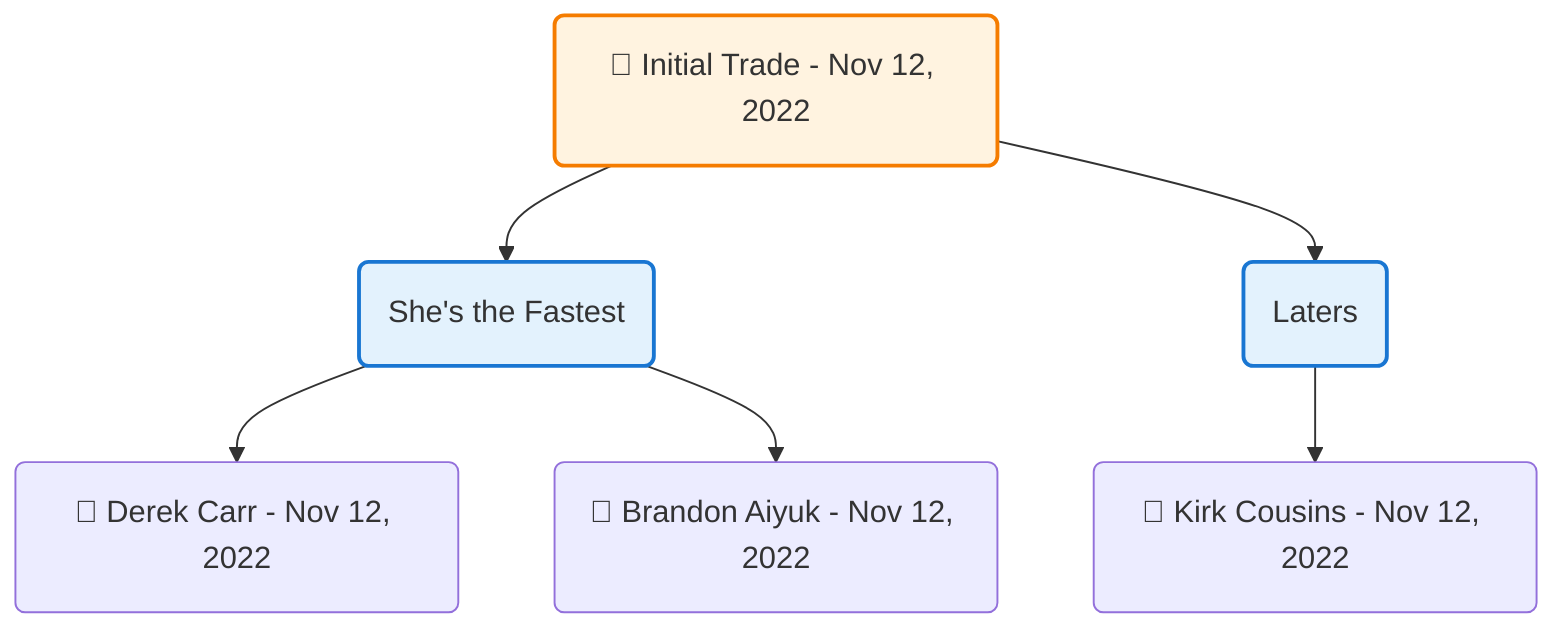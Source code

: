 flowchart TD

    TRADE_MAIN("🔄 Initial Trade - Nov 12, 2022")
    TEAM_1("She's the Fastest")
    TEAM_2("Laters")
    NODE_fd027af1-9c5b-40d1-b22c-1f45d7ae8a46("🔄 Derek Carr - Nov 12, 2022")
    NODE_788e0048-0dcd-476b-8827-3dcae6ce33e4("🔄 Kirk Cousins - Nov 12, 2022")
    NODE_a847cd9b-edb9-4a62-9213-7b6f32191225("🔄 Brandon Aiyuk - Nov 12, 2022")

    TRADE_MAIN --> TEAM_1
    TRADE_MAIN --> TEAM_2
    TEAM_1 --> NODE_fd027af1-9c5b-40d1-b22c-1f45d7ae8a46
    TEAM_2 --> NODE_788e0048-0dcd-476b-8827-3dcae6ce33e4
    TEAM_1 --> NODE_a847cd9b-edb9-4a62-9213-7b6f32191225

    %% Node styling
    classDef teamNode fill:#e3f2fd,stroke:#1976d2,stroke-width:2px
    classDef tradeNode fill:#fff3e0,stroke:#f57c00,stroke-width:2px
    classDef playerNode fill:#f3e5f5,stroke:#7b1fa2,stroke-width:1px
    classDef nonRootPlayerNode fill:#f5f5f5,stroke:#757575,stroke-width:1px
    classDef endNode fill:#ffebee,stroke:#c62828,stroke-width:2px
    classDef waiverNode fill:#e8f5e8,stroke:#388e3c,stroke-width:2px
    classDef championshipNode fill:#fff9c4,stroke:#f57f17,stroke-width:3px

    class TEAM_1,TEAM_2 teamNode
    class TRADE_MAIN tradeNode